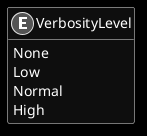 ﻿@startuml
skinparam monochrome reverse
hide empty members

enum VerbosityLevel {
    None
    Low
    Normal
    High
}

@enduml
